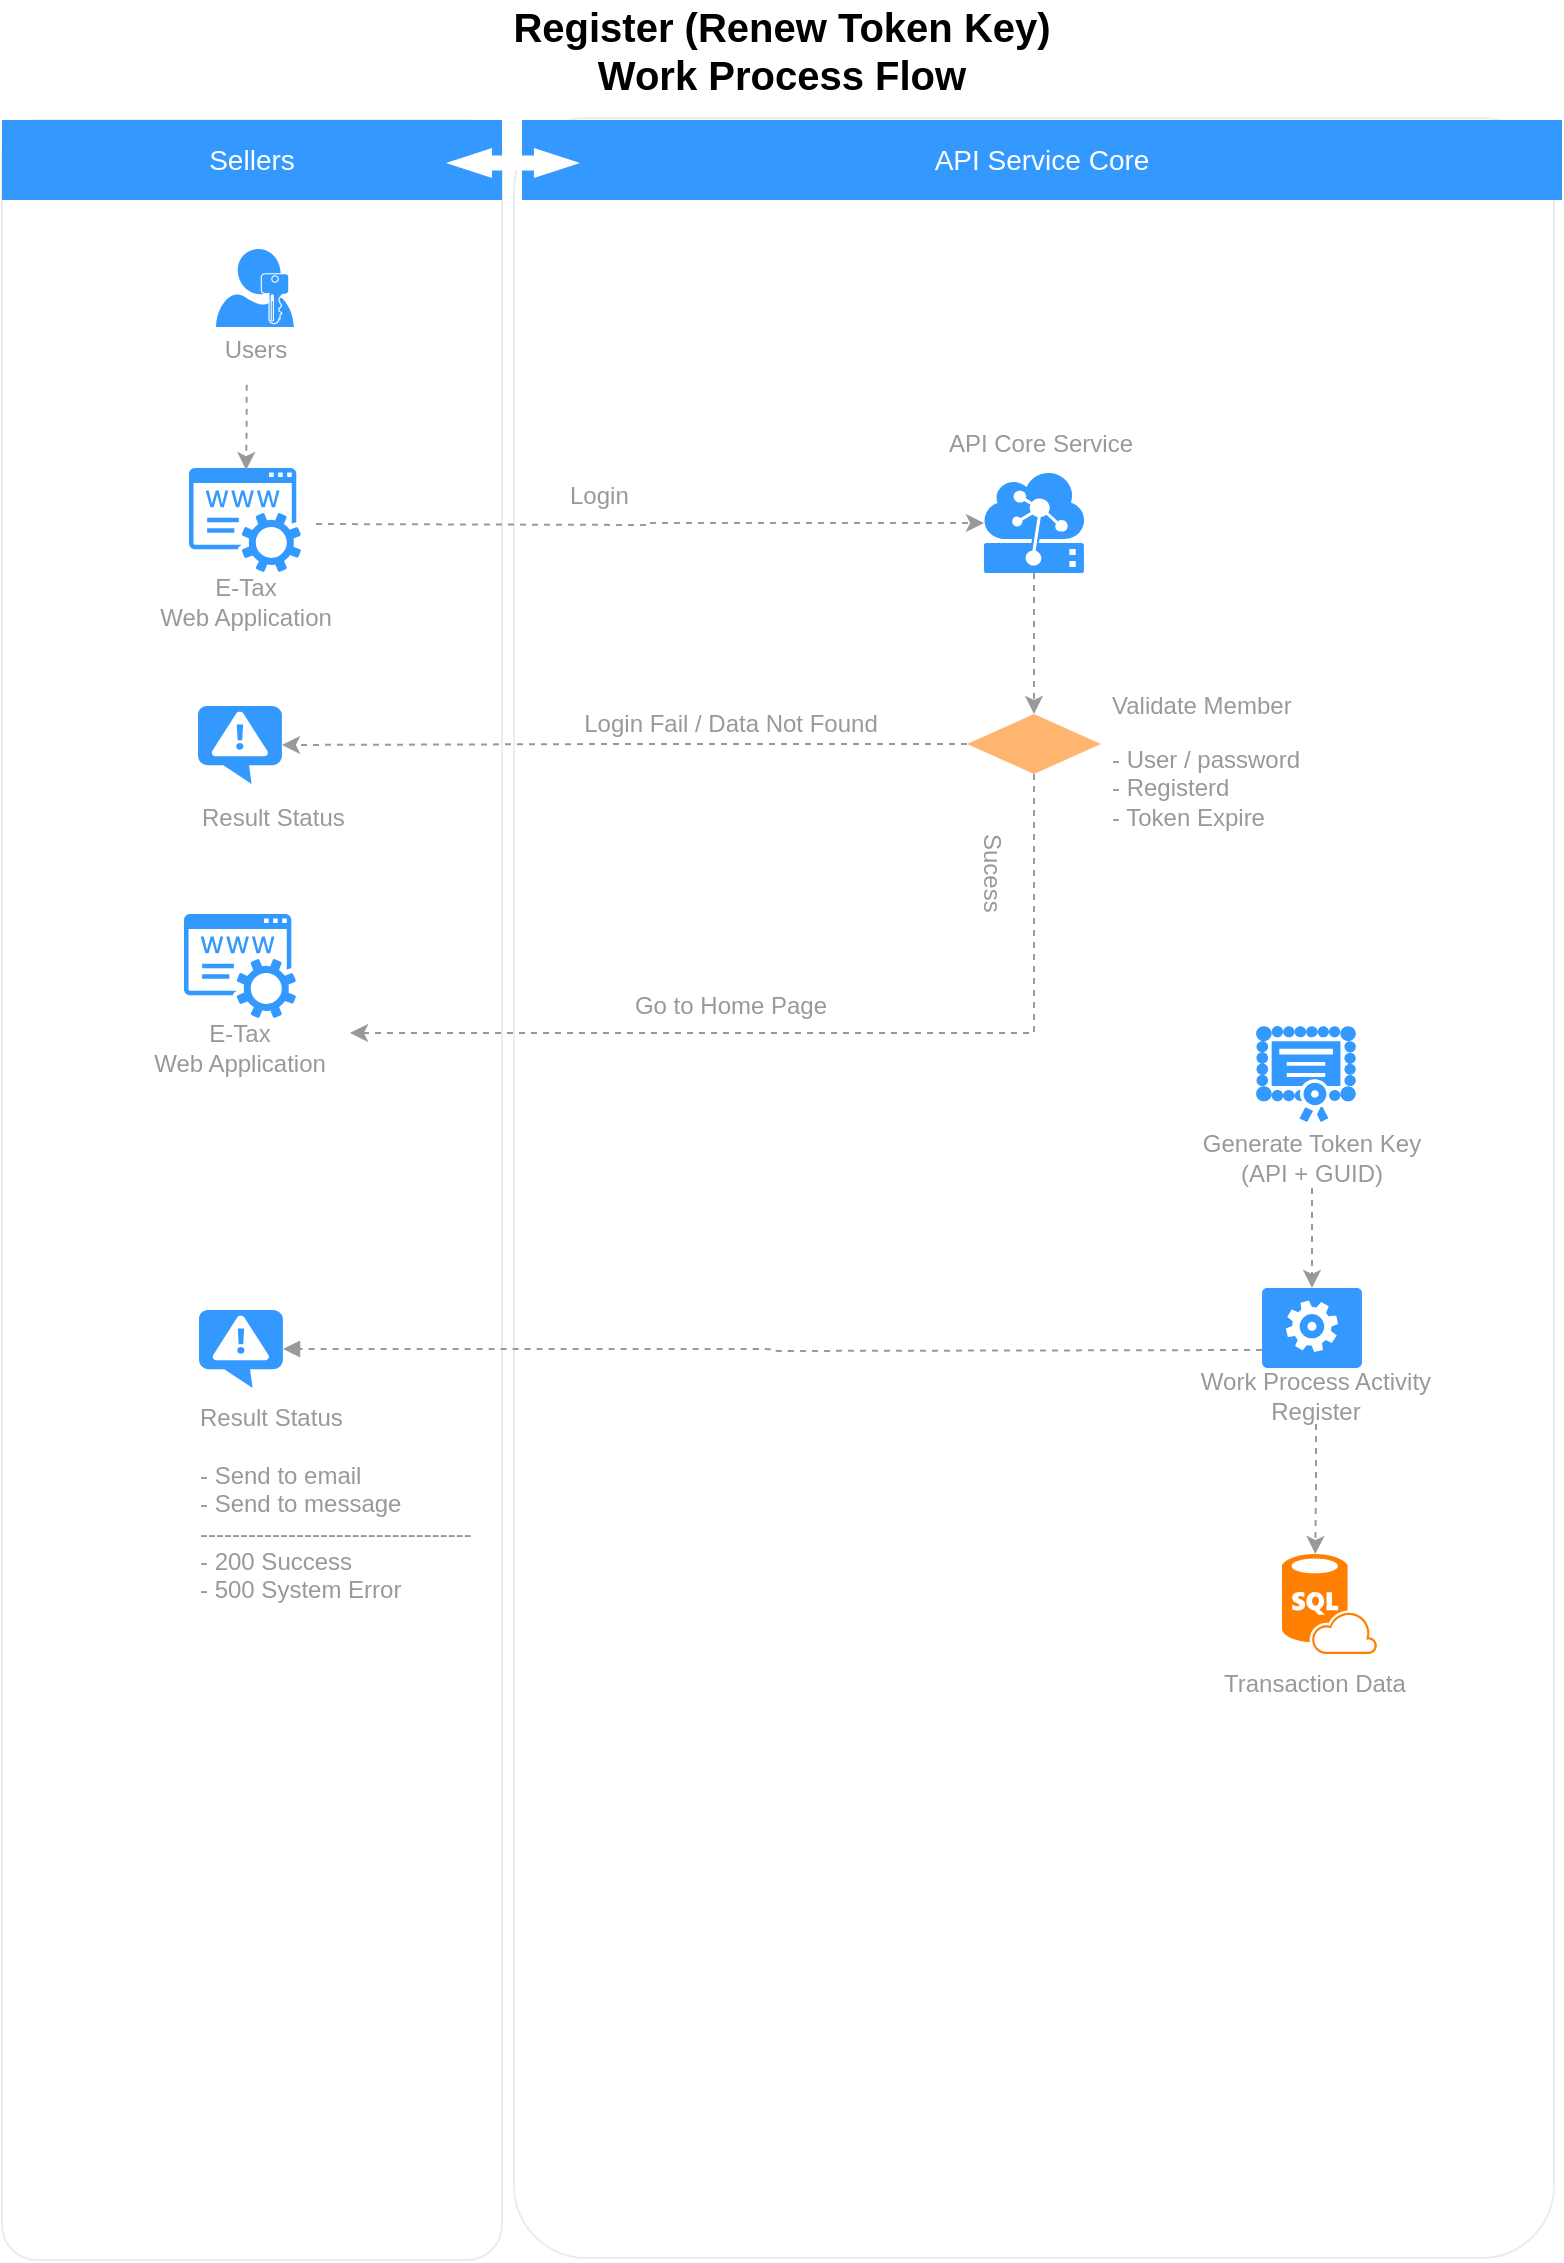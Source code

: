 <mxfile version="10.8.0" type="github"><diagram id="98et0ZXu4X3KvnPCGmSZ" name="Page-1"><mxGraphModel dx="1017" dy="566" grid="1" gridSize="10" guides="1" tooltips="1" connect="1" arrows="1" fold="1" page="1" pageScale="1" pageWidth="827" pageHeight="1169" math="0" shadow="0"><root><mxCell id="0"/><mxCell id="1" parent="0"/><mxCell id="D71RN6JDneUCkR9Qy-K7-1" value="" style="rounded=1;whiteSpace=wrap;html=1;strokeColor=#E6E6E6;strokeWidth=1;fillColor=#FFFFFF;fontFamily=Helvetica;fontSize=14;fontColor=#FFB366;opacity=75;verticalAlign=top;fontStyle=1;arcSize=7;" vertex="1" parent="1"><mxGeometry x="286" y="79" width="520" height="1070" as="geometry"/></mxCell><mxCell id="D71RN6JDneUCkR9Qy-K7-3" value="" style="rounded=1;whiteSpace=wrap;html=1;strokeColor=#E6E6E6;strokeWidth=1;fillColor=#FFFFFF;fontFamily=Helvetica;fontSize=14;fontColor=#FFB366;opacity=75;verticalAlign=top;fontStyle=1;arcSize=7;" vertex="1" parent="1"><mxGeometry x="30" y="80" width="250" height="1070" as="geometry"/></mxCell><mxCell id="D71RN6JDneUCkR9Qy-K7-4" value="Sellers" style="whiteSpace=wrap;html=1;dashed=1;strokeColor=none;strokeWidth=2;fillColor=#3399FF;fontFamily=Helvetica;fontSize=14;fontColor=#FFFFFF;fontStyle=0" vertex="1" parent="1"><mxGeometry x="30" y="80" width="250" height="40" as="geometry"/></mxCell><mxCell id="D71RN6JDneUCkR9Qy-K7-6" value="API Service Core" style="whiteSpace=wrap;html=1;dashed=1;strokeColor=none;strokeWidth=2;fillColor=#3399FF;fontFamily=Helvetica;fontSize=14;fontColor=#FFFFFF;fontStyle=0" vertex="1" parent="1"><mxGeometry x="290" y="80" width="520" height="40" as="geometry"/></mxCell><mxCell id="D71RN6JDneUCkR9Qy-K7-9" value="Register (Renew Token Key)&lt;br&gt;Work Process Flow" style="text;html=1;strokeColor=none;fillColor=none;align=center;verticalAlign=middle;whiteSpace=wrap;rounded=0;fontStyle=1;fontSize=20;" vertex="1" parent="1"><mxGeometry x="240" y="20" width="360" height="50" as="geometry"/></mxCell><mxCell id="D71RN6JDneUCkR9Qy-K7-10" value="" style="shape=mxgraph.arrows.two_way_arrow_horizontal;html=1;verticalLabelPosition=bottom;verticalAlign=top;strokeWidth=2;strokeColor=none;dashed=1;fillColor=#FFFFFF;fontFamily=Verdana;fontSize=12;fontColor=#00BEF2" vertex="1" parent="1"><mxGeometry x="252" y="94" width="67" height="15" as="geometry"/></mxCell><mxCell id="D71RN6JDneUCkR9Qy-K7-11" style="edgeStyle=orthogonalEdgeStyle;rounded=0;orthogonalLoop=1;jettySize=auto;html=1;fontSize=14;strokeColor=#999999;dashed=1;" edge="1" parent="1" target="D71RN6JDneUCkR9Qy-K7-20"><mxGeometry relative="1" as="geometry"><mxPoint x="413" y="284.5" as="targetPoint"/><mxPoint x="187" y="282" as="sourcePoint"/></mxGeometry></mxCell><mxCell id="D71RN6JDneUCkR9Qy-K7-12" value="" style="group" vertex="1" connectable="0" parent="1"><mxGeometry x="96.5" y="144.5" width="120" height="60.5" as="geometry"/></mxCell><mxCell id="D71RN6JDneUCkR9Qy-K7-13" value="" style="pointerEvents=1;shadow=0;dashed=0;html=1;strokeColor=none;labelPosition=center;verticalLabelPosition=bottom;verticalAlign=top;align=center;shape=mxgraph.mscae.enterprise.user_permissions;fillColor=#3399FF;fontSize=14;" vertex="1" parent="D71RN6JDneUCkR9Qy-K7-12"><mxGeometry x="40.5" width="39" height="39" as="geometry"/></mxCell><mxCell id="D71RN6JDneUCkR9Qy-K7-14" value="&lt;font color=&quot;#999999&quot; style=&quot;font-size: 12px&quot;&gt;Users&lt;/font&gt;" style="text;html=1;strokeColor=none;fillColor=none;align=center;verticalAlign=middle;whiteSpace=wrap;rounded=0;fontSize=12;" vertex="1" parent="D71RN6JDneUCkR9Qy-K7-12"><mxGeometry y="40.5" width="120" height="20" as="geometry"/></mxCell><mxCell id="D71RN6JDneUCkR9Qy-K7-15" value="" style="group" vertex="1" connectable="0" parent="1"><mxGeometry x="628" y="530" width="114" height="81" as="geometry"/></mxCell><mxCell id="D71RN6JDneUCkR9Qy-K7-16" value="" style="pointerEvents=1;shadow=0;dashed=0;html=1;strokeColor=none;labelPosition=center;verticalLabelPosition=bottom;verticalAlign=top;align=center;shape=mxgraph.mscae.intune.inventory_license;fillColor=#3399FF;fontSize=14;" vertex="1" parent="D71RN6JDneUCkR9Qy-K7-15"><mxGeometry x="29" y="3" width="50" height="48" as="geometry"/></mxCell><mxCell id="D71RN6JDneUCkR9Qy-K7-17" value="Generate Token Key&lt;br&gt;(API + GUID)&lt;br&gt;" style="text;html=1;strokeColor=none;fillColor=none;align=center;verticalAlign=middle;whiteSpace=wrap;rounded=0;fontSize=12;fontColor=#999999;" vertex="1" parent="D71RN6JDneUCkR9Qy-K7-15"><mxGeometry y="54" width="114" height="30" as="geometry"/></mxCell><mxCell id="D71RN6JDneUCkR9Qy-K7-18" value="Login" style="text;html=1;strokeColor=none;fillColor=none;align=left;verticalAlign=middle;whiteSpace=wrap;rounded=0;fontSize=12;fontColor=#999999;" vertex="1" parent="1"><mxGeometry x="312" y="258" width="59" height="20" as="geometry"/></mxCell><mxCell id="D71RN6JDneUCkR9Qy-K7-53" style="edgeStyle=orthogonalEdgeStyle;rounded=0;orthogonalLoop=1;jettySize=auto;html=1;exitX=0.5;exitY=1;exitDx=0;exitDy=0;exitPerimeter=0;entryX=0.5;entryY=0;entryDx=0;entryDy=0;dashed=1;strokeColor=#999999;" edge="1" parent="1" source="D71RN6JDneUCkR9Qy-K7-20" target="D71RN6JDneUCkR9Qy-K7-35"><mxGeometry relative="1" as="geometry"/></mxCell><mxCell id="D71RN6JDneUCkR9Qy-K7-20" value="" style="shadow=0;dashed=0;html=1;strokeColor=none;labelPosition=center;verticalLabelPosition=bottom;verticalAlign=top;align=center;shape=mxgraph.mscae.cloud.iot_edge;fillColor=#3399FF;pointerEvents=1;fontSize=12;fontColor=#999999;" vertex="1" parent="1"><mxGeometry x="521" y="256.5" width="50" height="50" as="geometry"/></mxCell><mxCell id="D71RN6JDneUCkR9Qy-K7-21" value="API Core Service" style="text;html=1;strokeColor=none;fillColor=none;align=center;verticalAlign=middle;whiteSpace=wrap;rounded=0;fontSize=12;fontColor=#999999;" vertex="1" parent="1"><mxGeometry x="499" y="227.5" width="101" height="29" as="geometry"/></mxCell><mxCell id="D71RN6JDneUCkR9Qy-K7-22" style="edgeStyle=orthogonalEdgeStyle;rounded=0;orthogonalLoop=1;jettySize=auto;html=1;exitX=0.5;exitY=1;exitDx=0;exitDy=0;entryX=0.5;entryY=0;entryDx=0;entryDy=0;entryPerimeter=0;dashed=1;strokeColor=#999999;" edge="1" parent="1" source="D71RN6JDneUCkR9Qy-K7-17" target="D71RN6JDneUCkR9Qy-K7-24"><mxGeometry relative="1" as="geometry"/></mxCell><mxCell id="D71RN6JDneUCkR9Qy-K7-23" value="" style="group" vertex="1" connectable="0" parent="1"><mxGeometry x="647" y="664" width="120" height="68" as="geometry"/></mxCell><mxCell id="D71RN6JDneUCkR9Qy-K7-24" value="" style="verticalLabelPosition=bottom;html=1;verticalAlign=top;align=center;strokeColor=none;fillColor=#3399FF;shape=mxgraph.azure.worker_role;fontSize=12;fontColor=#999999;" vertex="1" parent="D71RN6JDneUCkR9Qy-K7-23"><mxGeometry x="13" width="50" height="40" as="geometry"/></mxCell><mxCell id="D71RN6JDneUCkR9Qy-K7-25" value="Work Process Activity&lt;br&gt;Register" style="text;html=1;strokeColor=none;fillColor=none;align=center;verticalAlign=middle;whiteSpace=wrap;rounded=0;fontSize=12;fontColor=#999999;" vertex="1" parent="D71RN6JDneUCkR9Qy-K7-23"><mxGeometry x="-40" y="39" width="160" height="29" as="geometry"/></mxCell><mxCell id="D71RN6JDneUCkR9Qy-K7-26" value="" style="verticalLabelPosition=bottom;html=1;verticalAlign=top;align=center;strokeColor=none;fillColor=#3399FF;shape=mxgraph.azure.notification_topic;fontSize=12;fontColor=#999999;" vertex="1" parent="1"><mxGeometry x="128.5" y="675" width="42" height="39" as="geometry"/></mxCell><mxCell id="D71RN6JDneUCkR9Qy-K7-27" style="edgeStyle=orthogonalEdgeStyle;rounded=1;orthogonalLoop=1;jettySize=auto;html=1;entryX=1;entryY=0.5;entryDx=0;entryDy=0;entryPerimeter=0;dashed=1;startArrow=none;startFill=0;endArrow=block;endFill=1;strokeColor=#999999;fontSize=12;fontColor=#999999;" edge="1" parent="1" target="D71RN6JDneUCkR9Qy-K7-26"><mxGeometry relative="1" as="geometry"><mxPoint x="660" y="695" as="sourcePoint"/></mxGeometry></mxCell><mxCell id="D71RN6JDneUCkR9Qy-K7-28" value="" style="group" vertex="1" connectable="0" parent="1"><mxGeometry x="639" y="797" width="108" height="79" as="geometry"/></mxCell><mxCell id="D71RN6JDneUCkR9Qy-K7-29" value="" style="group" vertex="1" connectable="0" parent="D71RN6JDneUCkR9Qy-K7-28"><mxGeometry width="108" height="79" as="geometry"/></mxCell><mxCell id="D71RN6JDneUCkR9Qy-K7-30" value="Transaction Data" style="text;html=1;strokeColor=none;fillColor=none;align=left;verticalAlign=middle;whiteSpace=wrap;rounded=0;fontSize=12;fontColor=#999999;" vertex="1" parent="D71RN6JDneUCkR9Qy-K7-29"><mxGeometry y="50" width="108" height="29" as="geometry"/></mxCell><mxCell id="D71RN6JDneUCkR9Qy-K7-31" value="" style="verticalLabelPosition=bottom;html=1;verticalAlign=top;align=center;strokeColor=none;fillColor=#FF8000;shape=mxgraph.azure.sql_database_sql_azure;fontSize=12;fontColor=#999999;" vertex="1" parent="D71RN6JDneUCkR9Qy-K7-29"><mxGeometry x="31" width="47.5" height="50" as="geometry"/></mxCell><mxCell id="D71RN6JDneUCkR9Qy-K7-32" style="edgeStyle=orthogonalEdgeStyle;rounded=0;orthogonalLoop=1;jettySize=auto;html=1;exitX=0.5;exitY=1;exitDx=0;exitDy=0;entryX=0.35;entryY=0;entryDx=0;entryDy=0;entryPerimeter=0;dashed=1;strokeColor=#999999;" edge="1" parent="1" source="D71RN6JDneUCkR9Qy-K7-25" target="D71RN6JDneUCkR9Qy-K7-31"><mxGeometry relative="1" as="geometry"/></mxCell><mxCell id="D71RN6JDneUCkR9Qy-K7-34" style="edgeStyle=orthogonalEdgeStyle;rounded=0;orthogonalLoop=1;jettySize=auto;html=1;exitX=0;exitY=0.5;exitDx=0;exitDy=0;entryX=1;entryY=0.5;entryDx=0;entryDy=0;entryPerimeter=0;dashed=1;strokeColor=#999999;" edge="1" parent="1" source="D71RN6JDneUCkR9Qy-K7-35" target="D71RN6JDneUCkR9Qy-K7-38"><mxGeometry relative="1" as="geometry"/></mxCell><mxCell id="D71RN6JDneUCkR9Qy-K7-57" style="edgeStyle=orthogonalEdgeStyle;rounded=0;orthogonalLoop=1;jettySize=auto;html=1;exitX=0.5;exitY=1;exitDx=0;exitDy=0;entryX=1;entryY=0.25;entryDx=0;entryDy=0;dashed=1;strokeColor=#999999;" edge="1" parent="1" source="D71RN6JDneUCkR9Qy-K7-35" target="D71RN6JDneUCkR9Qy-K7-56"><mxGeometry relative="1" as="geometry"/></mxCell><mxCell id="D71RN6JDneUCkR9Qy-K7-35" value="" style="rhombus;whiteSpace=wrap;html=1;strokeColor=none;strokeWidth=1;fillColor=#FFB570;fontSize=12;fontColor=#999999;align=left;" vertex="1" parent="1"><mxGeometry x="512.5" y="377" width="67" height="30" as="geometry"/></mxCell><mxCell id="D71RN6JDneUCkR9Qy-K7-37" value="Validate Member" style="text;html=1;strokeColor=none;fillColor=none;align=left;verticalAlign=middle;whiteSpace=wrap;rounded=0;fontSize=12;fontColor=#999999;" vertex="1" parent="1"><mxGeometry x="583" y="363" width="110" height="20" as="geometry"/></mxCell><mxCell id="D71RN6JDneUCkR9Qy-K7-38" value="" style="verticalLabelPosition=bottom;html=1;verticalAlign=top;align=center;strokeColor=none;fillColor=#3399FF;shape=mxgraph.azure.notification_topic;fontSize=12;fontColor=#999999;" vertex="1" parent="1"><mxGeometry x="128" y="373" width="42" height="39" as="geometry"/></mxCell><mxCell id="D71RN6JDneUCkR9Qy-K7-39" value="Result Status&lt;br&gt;" style="text;html=1;strokeColor=none;fillColor=none;align=left;verticalAlign=middle;whiteSpace=wrap;rounded=0;fontSize=12;fontColor=#999999;" vertex="1" parent="1"><mxGeometry x="128" y="417" width="130" height="23" as="geometry"/></mxCell><mxCell id="D71RN6JDneUCkR9Qy-K7-40" value="&lt;div style=&quot;text-align: left&quot;&gt;&lt;span&gt;Sucess&lt;/span&gt;&lt;/div&gt;" style="text;html=1;strokeColor=none;fillColor=none;align=left;verticalAlign=middle;whiteSpace=wrap;rounded=0;fontSize=12;fontColor=#999999;rotation=90;" vertex="1" parent="1"><mxGeometry x="500" y="450" width="50" height="20" as="geometry"/></mxCell><mxCell id="D71RN6JDneUCkR9Qy-K7-41" value="Login Fail / Data Not Found" style="text;html=1;strokeColor=none;fillColor=none;align=center;verticalAlign=middle;whiteSpace=wrap;rounded=0;fontSize=12;fontColor=#999999;" vertex="1" parent="1"><mxGeometry x="290" y="372" width="209" height="20" as="geometry"/></mxCell><mxCell id="D71RN6JDneUCkR9Qy-K7-42" value="Result Status&lt;br&gt;&lt;br&gt;- Send to email&lt;br&gt;- Send to message&lt;br&gt;----------------------------------&lt;br&gt;- 200 Success&lt;br&gt;- 500 System Error&lt;br&gt;" style="text;html=1;strokeColor=none;fillColor=none;align=left;verticalAlign=middle;whiteSpace=wrap;rounded=0;fontSize=12;fontColor=#999999;" vertex="1" parent="1"><mxGeometry x="127" y="717.5" width="143" height="108" as="geometry"/></mxCell><mxCell id="D71RN6JDneUCkR9Qy-K7-48" value="" style="group" vertex="1" connectable="0" parent="1"><mxGeometry x="96.5" y="284" width="110" height="82" as="geometry"/></mxCell><mxCell id="D71RN6JDneUCkR9Qy-K7-46" value="" style="pointerEvents=1;shadow=0;dashed=0;html=1;strokeColor=none;fillColor=#3399FF;labelPosition=center;verticalLabelPosition=bottom;verticalAlign=top;outlineConnect=0;align=center;shape=mxgraph.office.services.registrar_service;" vertex="1" parent="D71RN6JDneUCkR9Qy-K7-48"><mxGeometry x="27" y="-30" width="56" height="52" as="geometry"/></mxCell><mxCell id="D71RN6JDneUCkR9Qy-K7-47" value="E-Tax &lt;br&gt;Web Application" style="text;html=1;strokeColor=none;fillColor=none;align=center;verticalAlign=middle;whiteSpace=wrap;rounded=0;fontSize=12;fontColor=#999999;" vertex="1" parent="D71RN6JDneUCkR9Qy-K7-48"><mxGeometry y="22" width="110" height="30" as="geometry"/></mxCell><mxCell id="D71RN6JDneUCkR9Qy-K7-50" style="edgeStyle=orthogonalEdgeStyle;rounded=0;orthogonalLoop=1;jettySize=auto;html=1;exitX=0.5;exitY=1;exitDx=0;exitDy=0;dashed=1;strokeColor=#999999;" edge="1" parent="1"><mxGeometry relative="1" as="geometry"><mxPoint x="152.333" y="212.333" as="sourcePoint"/><mxPoint x="152" y="255" as="targetPoint"/><Array as="points"><mxPoint x="152" y="235"/><mxPoint x="152" y="235"/></Array></mxGeometry></mxCell><mxCell id="D71RN6JDneUCkR9Qy-K7-54" value="" style="group" vertex="1" connectable="0" parent="1"><mxGeometry x="94" y="507" width="110" height="82" as="geometry"/></mxCell><mxCell id="D71RN6JDneUCkR9Qy-K7-55" value="" style="pointerEvents=1;shadow=0;dashed=0;html=1;strokeColor=none;fillColor=#3399FF;labelPosition=center;verticalLabelPosition=bottom;verticalAlign=top;outlineConnect=0;align=center;shape=mxgraph.office.services.registrar_service;" vertex="1" parent="D71RN6JDneUCkR9Qy-K7-54"><mxGeometry x="27" y="-30" width="56" height="52" as="geometry"/></mxCell><mxCell id="D71RN6JDneUCkR9Qy-K7-56" value="E-Tax &lt;br&gt;Web Application" style="text;html=1;strokeColor=none;fillColor=none;align=center;verticalAlign=middle;whiteSpace=wrap;rounded=0;fontSize=12;fontColor=#999999;" vertex="1" parent="D71RN6JDneUCkR9Qy-K7-54"><mxGeometry y="22" width="110" height="30" as="geometry"/></mxCell><mxCell id="D71RN6JDneUCkR9Qy-K7-58" value="Go to Home Page" style="text;html=1;strokeColor=none;fillColor=none;align=center;verticalAlign=middle;whiteSpace=wrap;rounded=0;fontSize=12;fontColor=#999999;" vertex="1" parent="1"><mxGeometry x="290" y="513" width="209" height="20" as="geometry"/></mxCell><mxCell id="D71RN6JDneUCkR9Qy-K7-59" value="- User / password&lt;br&gt;- Registerd&lt;br&gt;- Token Expire&lt;br&gt;" style="text;html=1;strokeColor=none;fillColor=none;align=left;verticalAlign=middle;whiteSpace=wrap;rounded=0;fontSize=12;fontColor=#999999;" vertex="1" parent="1"><mxGeometry x="583" y="387" width="110" height="53" as="geometry"/></mxCell></root></mxGraphModel></diagram></mxfile>